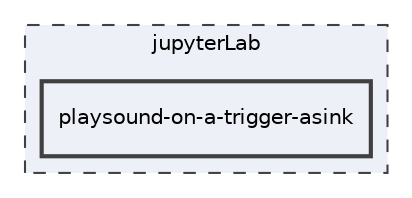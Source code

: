 digraph "jupyterLab/playsound-on-a-trigger-asink"
{
 // LATEX_PDF_SIZE
  edge [fontname="Helvetica",fontsize="10",labelfontname="Helvetica",labelfontsize="10"];
  node [fontname="Helvetica",fontsize="10",shape=record];
  compound=true
  subgraph clusterdir_61b9c66ddfca9e62c09eb8e2c1cb6b17 {
    graph [ bgcolor="#edf0f7", pencolor="grey25", style="filled,dashed,", label="jupyterLab", fontname="Helvetica", fontsize="10", URL="dir_61b9c66ddfca9e62c09eb8e2c1cb6b17.html"]
  dir_0fa0d7d4fe9192720b728149b8601283 [shape=box, label="playsound-on-a-trigger-asink", style="filled,bold,", fillcolor="#edf0f7", color="grey25", URL="dir_0fa0d7d4fe9192720b728149b8601283.html"];
  }
}
